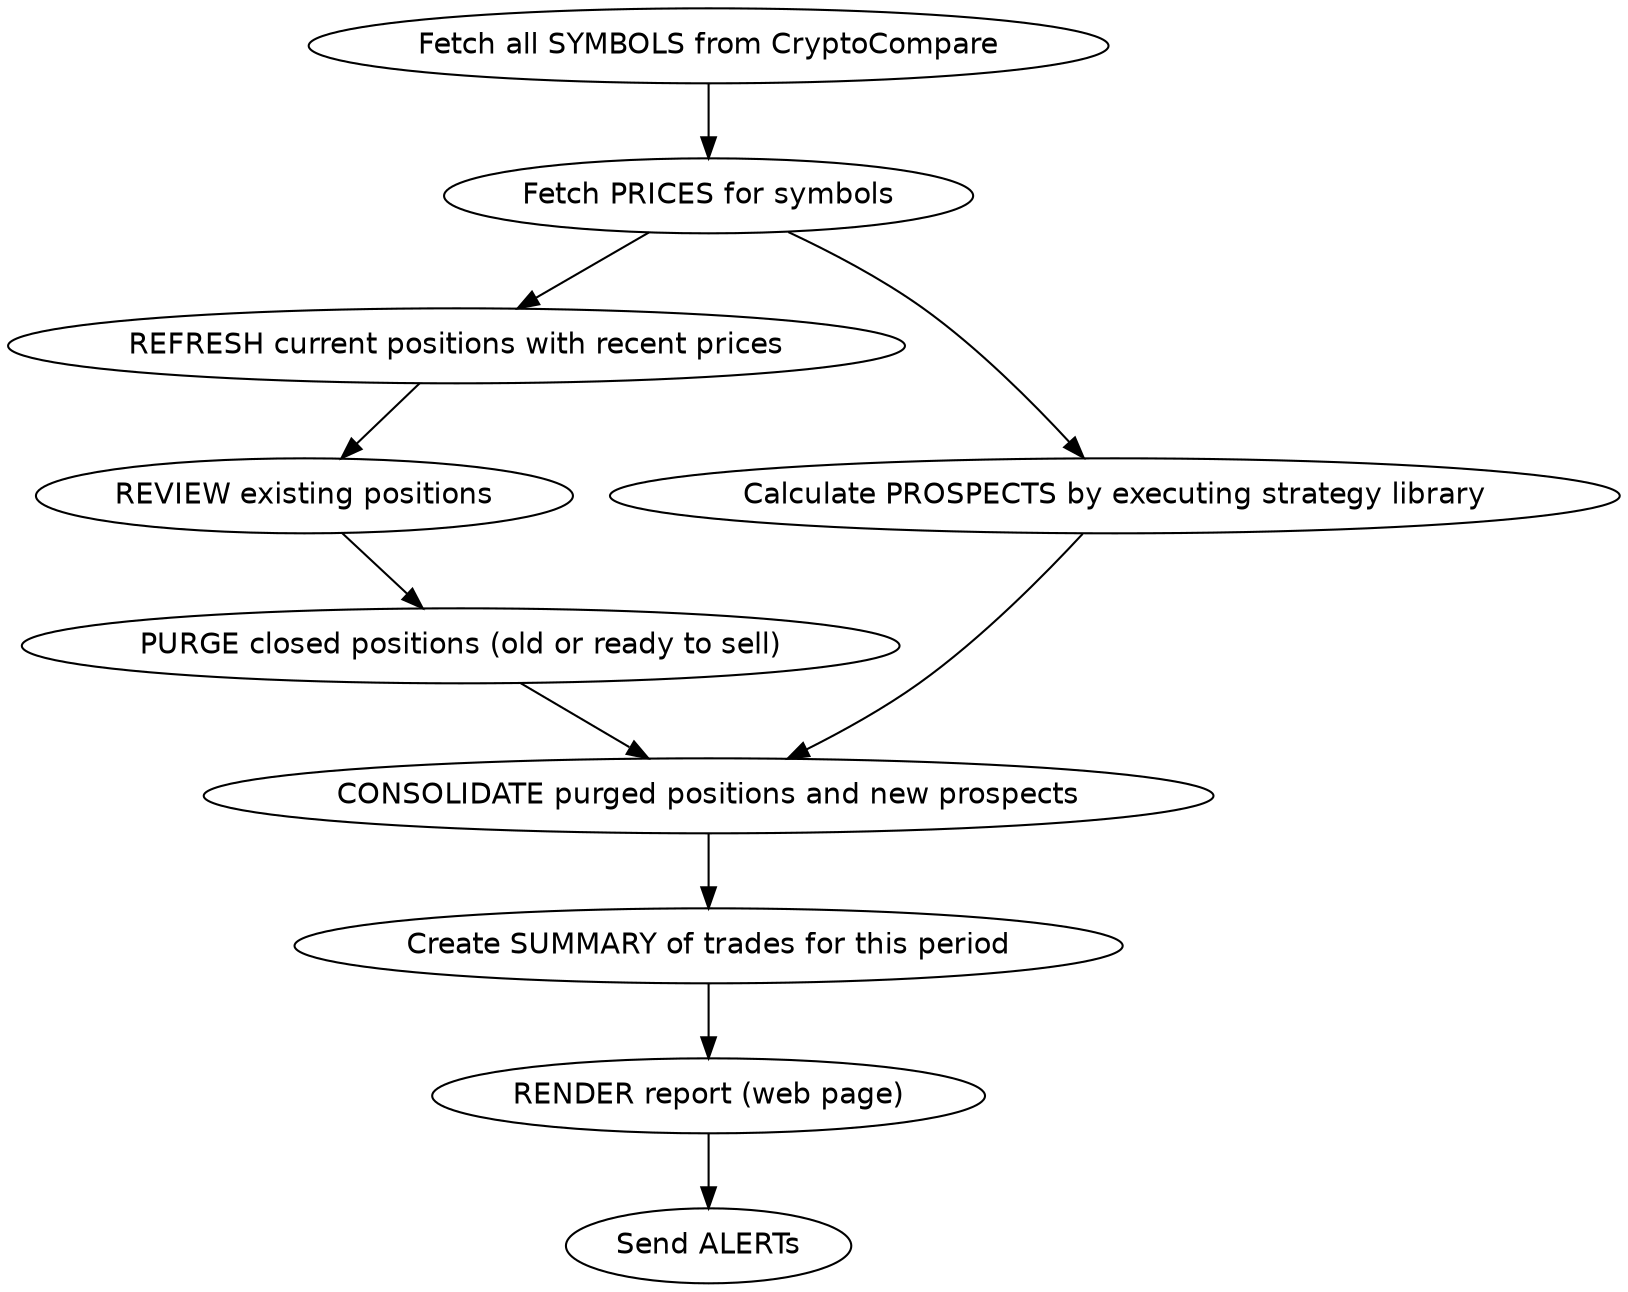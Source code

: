 digraph {

  node [fontname=Helvetica]

  review [label="REVIEW existing positions"]
  purge [label="PURGE closed positions (old or ready to sell)"]
  consolidate [label="CONSOLIDATE purged positions and new prospects"]

  "Fetch all SYMBOLS from CryptoCompare"
    -> "Fetch PRICES for symbols"
    -> "REFRESH current positions with recent prices"
    -> review

  "Fetch PRICES for symbols"
    -> "Calculate PROSPECTS by executing strategy library"
    -> consolidate

  // Consolidate takes review and new
  review
    -> purge
    -> consolidate
    -> "Create SUMMARY of trades for this period"
    -> "RENDER report (web page)"
    -> "Send ALERTs"
}

